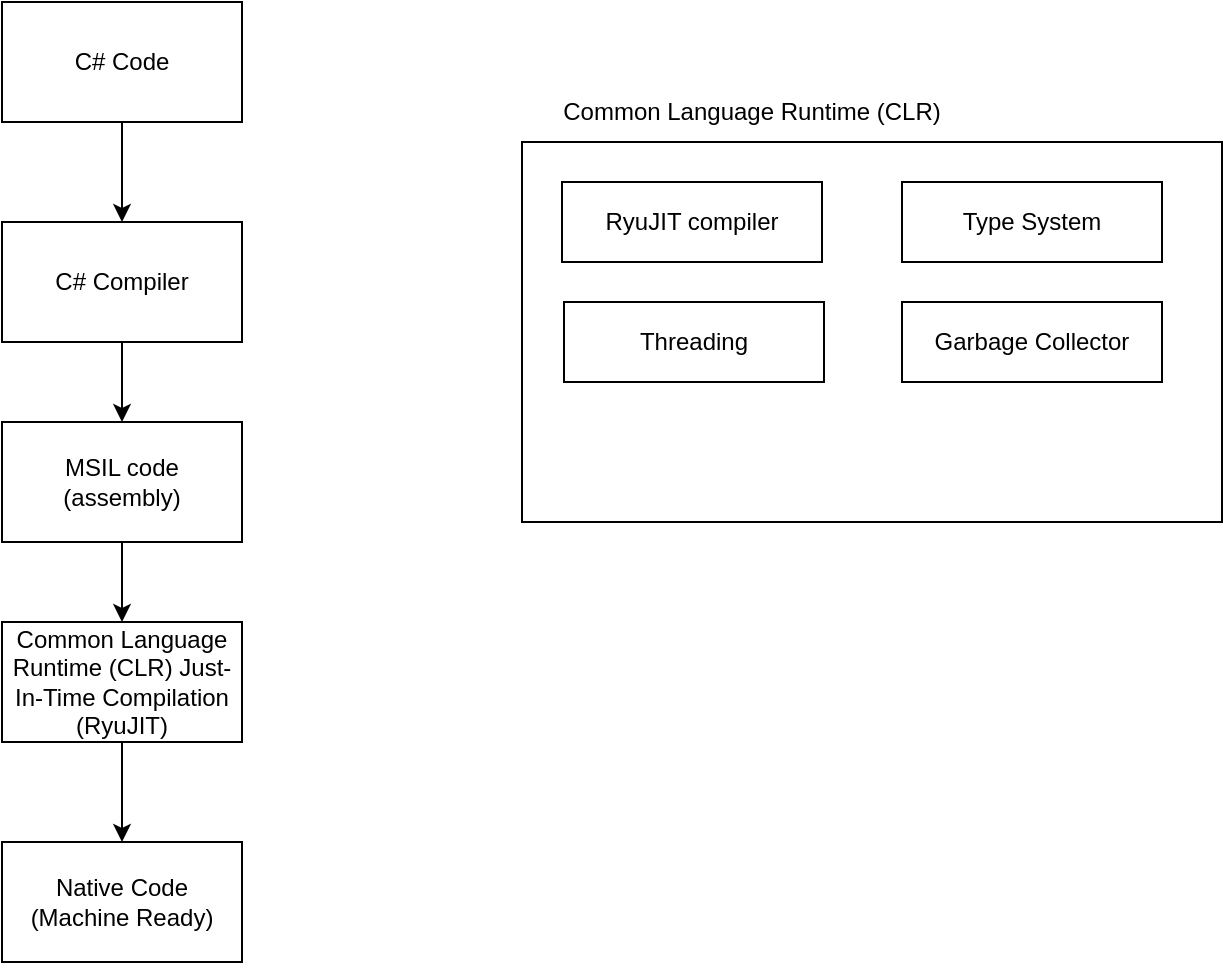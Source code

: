 <mxfile version="20.2.7" type="device" pages="4"><diagram id="EqhDodtBLY3X29llfgTE" name=".net runtime"><mxGraphModel dx="734" dy="426" grid="1" gridSize="10" guides="1" tooltips="1" connect="1" arrows="1" fold="1" page="1" pageScale="1" pageWidth="850" pageHeight="1100" math="0" shadow="0"><root><mxCell id="0"/><mxCell id="1" parent="0"/><mxCell id="lkFeLOQM8hWNqIpF7s_l-1" value="C# Code" style="rounded=0;whiteSpace=wrap;html=1;" vertex="1" parent="1"><mxGeometry x="40" y="40" width="120" height="60" as="geometry"/></mxCell><mxCell id="lkFeLOQM8hWNqIpF7s_l-2" value="" style="endArrow=classic;html=1;rounded=0;exitX=0.5;exitY=1;exitDx=0;exitDy=0;" edge="1" parent="1" source="lkFeLOQM8hWNqIpF7s_l-1"><mxGeometry width="50" height="50" relative="1" as="geometry"><mxPoint x="80" y="250" as="sourcePoint"/><mxPoint x="100" y="150" as="targetPoint"/></mxGeometry></mxCell><mxCell id="lkFeLOQM8hWNqIpF7s_l-5" style="edgeStyle=orthogonalEdgeStyle;rounded=0;orthogonalLoop=1;jettySize=auto;html=1;entryX=0.5;entryY=0;entryDx=0;entryDy=0;" edge="1" parent="1" source="lkFeLOQM8hWNqIpF7s_l-3" target="lkFeLOQM8hWNqIpF7s_l-4"><mxGeometry relative="1" as="geometry"/></mxCell><mxCell id="lkFeLOQM8hWNqIpF7s_l-3" value="C# Compiler" style="rounded=0;whiteSpace=wrap;html=1;" vertex="1" parent="1"><mxGeometry x="40" y="150" width="120" height="60" as="geometry"/></mxCell><mxCell id="lkFeLOQM8hWNqIpF7s_l-7" style="edgeStyle=orthogonalEdgeStyle;rounded=0;orthogonalLoop=1;jettySize=auto;html=1;exitX=0.5;exitY=1;exitDx=0;exitDy=0;entryX=0.5;entryY=0;entryDx=0;entryDy=0;" edge="1" parent="1" source="lkFeLOQM8hWNqIpF7s_l-4" target="lkFeLOQM8hWNqIpF7s_l-6"><mxGeometry relative="1" as="geometry"/></mxCell><mxCell id="lkFeLOQM8hWNqIpF7s_l-4" value="MSIL code (assembly)" style="rounded=0;whiteSpace=wrap;html=1;" vertex="1" parent="1"><mxGeometry x="40" y="250" width="120" height="60" as="geometry"/></mxCell><mxCell id="lkFeLOQM8hWNqIpF7s_l-9" style="edgeStyle=orthogonalEdgeStyle;rounded=0;orthogonalLoop=1;jettySize=auto;html=1;entryX=0.5;entryY=0;entryDx=0;entryDy=0;" edge="1" parent="1" source="lkFeLOQM8hWNqIpF7s_l-6" target="lkFeLOQM8hWNqIpF7s_l-8"><mxGeometry relative="1" as="geometry"/></mxCell><mxCell id="lkFeLOQM8hWNqIpF7s_l-6" value="Common Language Runtime (CLR) Just-In-Time Compilation (RyuJIT)" style="rounded=0;whiteSpace=wrap;html=1;" vertex="1" parent="1"><mxGeometry x="40" y="350" width="120" height="60" as="geometry"/></mxCell><mxCell id="lkFeLOQM8hWNqIpF7s_l-8" value="Native Code (Machine Ready)" style="rounded=0;whiteSpace=wrap;html=1;" vertex="1" parent="1"><mxGeometry x="40" y="460" width="120" height="60" as="geometry"/></mxCell><mxCell id="lkFeLOQM8hWNqIpF7s_l-10" value="" style="rounded=0;whiteSpace=wrap;html=1;" vertex="1" parent="1"><mxGeometry x="300" y="110" width="350" height="190" as="geometry"/></mxCell><mxCell id="lkFeLOQM8hWNqIpF7s_l-11" value="Common Language Runtime (CLR)" style="text;html=1;strokeColor=none;fillColor=none;align=center;verticalAlign=middle;whiteSpace=wrap;rounded=0;" vertex="1" parent="1"><mxGeometry x="300" y="80" width="230" height="30" as="geometry"/></mxCell><mxCell id="lkFeLOQM8hWNqIpF7s_l-12" value="RyuJIT compiler" style="rounded=0;whiteSpace=wrap;html=1;" vertex="1" parent="1"><mxGeometry x="320" y="130" width="130" height="40" as="geometry"/></mxCell><mxCell id="lkFeLOQM8hWNqIpF7s_l-13" value="Type System" style="rounded=0;whiteSpace=wrap;html=1;" vertex="1" parent="1"><mxGeometry x="490" y="130" width="130" height="40" as="geometry"/></mxCell><mxCell id="lkFeLOQM8hWNqIpF7s_l-14" value="Garbage Collector" style="rounded=0;whiteSpace=wrap;html=1;" vertex="1" parent="1"><mxGeometry x="490" y="190" width="130" height="40" as="geometry"/></mxCell><mxCell id="lkFeLOQM8hWNqIpF7s_l-15" value="Threading" style="rounded=0;whiteSpace=wrap;html=1;" vertex="1" parent="1"><mxGeometry x="321" y="190" width="130" height="40" as="geometry"/></mxCell></root></mxGraphModel></diagram><diagram id="tXZNL0y7pbcb8NgeNynk" name=".Net Framework"><mxGraphModel dx="734" dy="426" grid="1" gridSize="10" guides="1" tooltips="1" connect="1" arrows="1" fold="1" page="1" pageScale="1" pageWidth="850" pageHeight="1100" math="0" shadow="0"><root><mxCell id="0"/><mxCell id="1" parent="0"/><mxCell id="SE0EWChLTMquhQuVup0V-1" value=".NET Framework (Legacy)" style="rounded=0;whiteSpace=wrap;html=1;" vertex="1" parent="1"><mxGeometry x="40" y="80" width="120" height="60" as="geometry"/></mxCell><mxCell id="SE0EWChLTMquhQuVup0V-2" value=".NET Core" style="rounded=0;whiteSpace=wrap;html=1;" vertex="1" parent="1"><mxGeometry x="365" y="80" width="120" height="60" as="geometry"/></mxCell><mxCell id="SE0EWChLTMquhQuVup0V-3" value=".NET Standard" style="rounded=0;whiteSpace=wrap;html=1;" vertex="1" parent="1"><mxGeometry x="200" y="80" width="120" height="60" as="geometry"/></mxCell><mxCell id="SE0EWChLTMquhQuVup0V-4" value=".NET" style="rounded=0;whiteSpace=wrap;html=1;" vertex="1" parent="1"><mxGeometry x="530" y="80" width="120" height="60" as="geometry"/></mxCell><mxCell id="SE0EWChLTMquhQuVup0V-5" value="" style="endArrow=none;html=1;rounded=0;entryX=0.5;entryY=1;entryDx=0;entryDy=0;startArrow=none;" edge="1" parent="1" source="SE0EWChLTMquhQuVup0V-28" target="SE0EWChLTMquhQuVup0V-4"><mxGeometry width="50" height="50" relative="1" as="geometry"><mxPoint x="590" y="440" as="sourcePoint"/><mxPoint x="400" y="200" as="targetPoint"/></mxGeometry></mxCell><mxCell id="SE0EWChLTMquhQuVup0V-6" value="" style="endArrow=none;html=1;rounded=0;entryX=0.5;entryY=1;entryDx=0;entryDy=0;startArrow=none;" edge="1" parent="1" source="SE0EWChLTMquhQuVup0V-8" target="SE0EWChLTMquhQuVup0V-1"><mxGeometry width="50" height="50" relative="1" as="geometry"><mxPoint x="100" y="430" as="sourcePoint"/><mxPoint x="400" y="260" as="targetPoint"/></mxGeometry></mxCell><mxCell id="SE0EWChLTMquhQuVup0V-7" value=".NET 1.0" style="rounded=0;whiteSpace=wrap;html=1;" vertex="1" parent="1"><mxGeometry x="65" y="190" width="70" height="30" as="geometry"/></mxCell><mxCell id="SE0EWChLTMquhQuVup0V-9" value=".NET 3.5" style="rounded=0;whiteSpace=wrap;html=1;" vertex="1" parent="1"><mxGeometry x="65" y="330" width="70" height="30" as="geometry"/></mxCell><mxCell id="SE0EWChLTMquhQuVup0V-10" value=".NET 4.8 (Final Release)&lt;br&gt;" style="rounded=0;whiteSpace=wrap;html=1;" vertex="1" parent="1"><mxGeometry x="65" y="410" width="70" height="50" as="geometry"/></mxCell><mxCell id="SE0EWChLTMquhQuVup0V-8" value=".NET 2.0" style="rounded=0;whiteSpace=wrap;html=1;" vertex="1" parent="1"><mxGeometry x="65" y="260" width="70" height="30" as="geometry"/></mxCell><mxCell id="SE0EWChLTMquhQuVup0V-12" value="" style="endArrow=none;html=1;rounded=0;entryX=0.5;entryY=1;entryDx=0;entryDy=0;startArrow=none;" edge="1" parent="1" source="SE0EWChLTMquhQuVup0V-10" target="SE0EWChLTMquhQuVup0V-8"><mxGeometry width="50" height="50" relative="1" as="geometry"><mxPoint x="100" y="410" as="sourcePoint"/><mxPoint x="100" y="140" as="targetPoint"/></mxGeometry></mxCell><mxCell id="SE0EWChLTMquhQuVup0V-13" value="" style="endArrow=none;html=1;rounded=0;entryX=0.5;entryY=1;entryDx=0;entryDy=0;startArrow=none;" edge="1" parent="1" source="SE0EWChLTMquhQuVup0V-14" target="SE0EWChLTMquhQuVup0V-3"><mxGeometry width="50" height="50" relative="1" as="geometry"><mxPoint x="260" y="400" as="sourcePoint"/><mxPoint x="400" y="240" as="targetPoint"/></mxGeometry></mxCell><mxCell id="SE0EWChLTMquhQuVup0V-14" value=".NET Std 1.0" style="rounded=0;whiteSpace=wrap;html=1;" vertex="1" parent="1"><mxGeometry x="220" y="190" width="80" height="30" as="geometry"/></mxCell><mxCell id="SE0EWChLTMquhQuVup0V-15" value="" style="endArrow=none;html=1;rounded=0;entryX=0.5;entryY=1;entryDx=0;entryDy=0;startArrow=none;" edge="1" parent="1" source="SE0EWChLTMquhQuVup0V-16" target="SE0EWChLTMquhQuVup0V-14"><mxGeometry width="50" height="50" relative="1" as="geometry"><mxPoint x="260" y="400" as="sourcePoint"/><mxPoint x="260" y="140" as="targetPoint"/></mxGeometry></mxCell><mxCell id="SE0EWChLTMquhQuVup0V-16" value=".NET Std 2.0" style="rounded=0;whiteSpace=wrap;html=1;" vertex="1" parent="1"><mxGeometry x="220" y="260" width="80" height="30" as="geometry"/></mxCell><mxCell id="SE0EWChLTMquhQuVup0V-17" value="" style="endArrow=none;html=1;rounded=0;entryX=0.5;entryY=1;entryDx=0;entryDy=0;startArrow=none;" edge="1" parent="1" source="SE0EWChLTMquhQuVup0V-18" target="SE0EWChLTMquhQuVup0V-16"><mxGeometry width="50" height="50" relative="1" as="geometry"><mxPoint x="260" y="400" as="sourcePoint"/><mxPoint x="260" y="220" as="targetPoint"/></mxGeometry></mxCell><mxCell id="SE0EWChLTMquhQuVup0V-18" value=".NET Std 2.1 (Final Version)" style="rounded=0;whiteSpace=wrap;html=1;" vertex="1" parent="1"><mxGeometry x="220" y="330" width="80" height="30" as="geometry"/></mxCell><mxCell id="SE0EWChLTMquhQuVup0V-21" value="" style="endArrow=none;html=1;rounded=0;entryX=0.5;entryY=1;entryDx=0;entryDy=0;startArrow=none;" edge="1" parent="1" source="SE0EWChLTMquhQuVup0V-22" target="SE0EWChLTMquhQuVup0V-2"><mxGeometry width="50" height="50" relative="1" as="geometry"><mxPoint x="425" y="400" as="sourcePoint"/><mxPoint x="400" y="230" as="targetPoint"/></mxGeometry></mxCell><mxCell id="SE0EWChLTMquhQuVup0V-22" value=".NET Core 1.0" style="rounded=0;whiteSpace=wrap;html=1;" vertex="1" parent="1"><mxGeometry x="385" y="190" width="80" height="30" as="geometry"/></mxCell><mxCell id="SE0EWChLTMquhQuVup0V-23" value="" style="endArrow=none;html=1;rounded=0;entryX=0.5;entryY=1;entryDx=0;entryDy=0;startArrow=none;" edge="1" parent="1" source="SE0EWChLTMquhQuVup0V-25" target="SE0EWChLTMquhQuVup0V-22"><mxGeometry width="50" height="50" relative="1" as="geometry"><mxPoint x="425" y="400" as="sourcePoint"/><mxPoint x="425" y="140" as="targetPoint"/></mxGeometry></mxCell><mxCell id="SE0EWChLTMquhQuVup0V-24" value=".NET Core 2.0" style="rounded=0;whiteSpace=wrap;html=1;" vertex="1" parent="1"><mxGeometry x="385" y="260" width="80" height="30" as="geometry"/></mxCell><mxCell id="SE0EWChLTMquhQuVup0V-25" value=".NET Core 3.1" style="rounded=0;whiteSpace=wrap;html=1;" vertex="1" parent="1"><mxGeometry x="385" y="330" width="80" height="30" as="geometry"/></mxCell><mxCell id="SE0EWChLTMquhQuVup0V-27" value=".NET 5.0" style="rounded=0;whiteSpace=wrap;html=1;" vertex="1" parent="1"><mxGeometry x="550" y="190" width="80" height="30" as="geometry"/></mxCell><mxCell id="SE0EWChLTMquhQuVup0V-28" value=".NET 6.0 (LTS)" style="rounded=0;whiteSpace=wrap;html=1;" vertex="1" parent="1"><mxGeometry x="550" y="250" width="80" height="40" as="geometry"/></mxCell><mxCell id="SE0EWChLTMquhQuVup0V-29" value="" style="endArrow=none;html=1;rounded=0;entryX=0.5;entryY=1;entryDx=0;entryDy=0;startArrow=none;" edge="1" parent="1" source="SE0EWChLTMquhQuVup0V-30" target="SE0EWChLTMquhQuVup0V-28"><mxGeometry width="50" height="50" relative="1" as="geometry"><mxPoint x="590" y="440" as="sourcePoint"/><mxPoint x="590" y="140" as="targetPoint"/></mxGeometry></mxCell><mxCell id="SE0EWChLTMquhQuVup0V-30" value=".NET 7.0" style="rounded=0;whiteSpace=wrap;html=1;" vertex="1" parent="1"><mxGeometry x="550" y="330" width="80" height="30" as="geometry"/></mxCell><mxCell id="SE0EWChLTMquhQuVup0V-31" value="" style="endArrow=none;html=1;rounded=0;entryX=0.5;entryY=1;entryDx=0;entryDy=0;" edge="1" parent="1" target="SE0EWChLTMquhQuVup0V-30"><mxGeometry width="50" height="50" relative="1" as="geometry"><mxPoint x="590" y="440" as="sourcePoint"/><mxPoint x="590" y="290" as="targetPoint"/></mxGeometry></mxCell><mxCell id="SE0EWChLTMquhQuVup0V-32" value=".NET 8.0 (LTS)" style="rounded=0;whiteSpace=wrap;html=1;" vertex="1" parent="1"><mxGeometry x="550" y="410" width="80" height="40" as="geometry"/></mxCell><mxCell id="SE0EWChLTMquhQuVup0V-34" value="" style="endArrow=classic;html=1;rounded=0;entryX=0;entryY=0.5;entryDx=0;entryDy=0;exitX=1;exitY=0.5;exitDx=0;exitDy=0;" edge="1" parent="1" source="SE0EWChLTMquhQuVup0V-25" target="SE0EWChLTMquhQuVup0V-27"><mxGeometry width="50" height="50" relative="1" as="geometry"><mxPoint x="350" y="280" as="sourcePoint"/><mxPoint x="400" y="230" as="targetPoint"/></mxGeometry></mxCell><mxCell id="SE0EWChLTMquhQuVup0V-39" value="WCF, WF, WebForms" style="text;html=1;strokeColor=none;fillColor=none;align=center;verticalAlign=middle;whiteSpace=wrap;rounded=0;" vertex="1" parent="1"><mxGeometry x="120" y="464" width="60" height="30" as="geometry"/></mxCell><mxCell id="kt8GRoUYwUR3QHM5Zdmb-1" value="" style="shape=image;html=1;verticalAlign=top;verticalLabelPosition=bottom;labelBackgroundColor=#ffffff;imageAspect=0;aspect=fixed;image=https://cdn2.iconfinder.com/data/icons/halloween-scarry-hand-drawn-black-1/257/16-halloween-skull-bones-scarry-skeleton-128.png" vertex="1" parent="1"><mxGeometry x="87" y="460" width="33" height="33" as="geometry"/></mxCell></root></mxGraphModel></diagram><diagram id="rbiQYsKHLqC8CiH605wu" name="desktop"><mxGraphModel dx="734" dy="426" grid="1" gridSize="10" guides="1" tooltips="1" connect="1" arrows="1" fold="1" page="1" pageScale="1" pageWidth="850" pageHeight="1100" math="0" shadow="0"><root><mxCell id="0"/><mxCell id="1" parent="0"/><mxCell id="EzyA3tlDOAfNY05Zxf1I-3" style="edgeStyle=orthogonalEdgeStyle;rounded=0;orthogonalLoop=1;jettySize=auto;html=1;exitX=1;exitY=0.5;exitDx=0;exitDy=0;entryX=0;entryY=0.5;entryDx=0;entryDy=0;" edge="1" parent="1" source="EzyA3tlDOAfNY05Zxf1I-1" target="EzyA3tlDOAfNY05Zxf1I-2"><mxGeometry relative="1" as="geometry"><Array as="points"><mxPoint x="200" y="220"/><mxPoint x="200" y="150"/></Array></mxGeometry></mxCell><mxCell id="EzyA3tlDOAfNY05Zxf1I-5" style="edgeStyle=orthogonalEdgeStyle;rounded=0;orthogonalLoop=1;jettySize=auto;html=1;exitX=1;exitY=0.5;exitDx=0;exitDy=0;entryX=0;entryY=0.5;entryDx=0;entryDy=0;" edge="1" parent="1" source="EzyA3tlDOAfNY05Zxf1I-1" target="EzyA3tlDOAfNY05Zxf1I-4"><mxGeometry relative="1" as="geometry"/></mxCell><mxCell id="EzyA3tlDOAfNY05Zxf1I-1" value="WinUI 3.0" style="rounded=0;whiteSpace=wrap;html=1;" vertex="1" parent="1"><mxGeometry x="40" y="190" width="120" height="60" as="geometry"/></mxCell><mxCell id="EzyA3tlDOAfNY05Zxf1I-2" value="Universal Windows Platform (UWP) Apps" style="rounded=0;whiteSpace=wrap;html=1;" vertex="1" parent="1"><mxGeometry x="230" y="120" width="120" height="60" as="geometry"/></mxCell><mxCell id="EzyA3tlDOAfNY05Zxf1I-4" value="Windows Apps" style="rounded=0;whiteSpace=wrap;html=1;" vertex="1" parent="1"><mxGeometry x="240" y="260" width="120" height="60" as="geometry"/></mxCell></root></mxGraphModel></diagram><diagram id="QtCu1SYjSmQJGldk5eVa" name="webapp"><mxGraphModel dx="734" dy="426" grid="1" gridSize="10" guides="1" tooltips="1" connect="1" arrows="1" fold="1" page="1" pageScale="1" pageWidth="850" pageHeight="1100" math="0" shadow="0"><root><mxCell id="0"/><mxCell id="1" parent="0"/><mxCell id="NPD_5ionUns0zb2rnPba-21" value="" style="rounded=0;whiteSpace=wrap;html=1;" vertex="1" parent="1"><mxGeometry x="260" y="460" width="170" height="200" as="geometry"/></mxCell><mxCell id="NPD_5ionUns0zb2rnPba-15" value="" style="rounded=0;whiteSpace=wrap;html=1;" vertex="1" parent="1"><mxGeometry x="260" y="50" width="390" height="350" as="geometry"/></mxCell><mxCell id="NPD_5ionUns0zb2rnPba-1" value="Web App" style="rounded=0;whiteSpace=wrap;html=1;" vertex="1" parent="1"><mxGeometry x="80" y="180" width="120" height="60" as="geometry"/></mxCell><mxCell id="NPD_5ionUns0zb2rnPba-8" style="edgeStyle=orthogonalEdgeStyle;rounded=0;orthogonalLoop=1;jettySize=auto;html=1;exitX=0;exitY=0.5;exitDx=0;exitDy=0;entryX=1;entryY=0.5;entryDx=0;entryDy=0;" edge="1" parent="1" source="NPD_5ionUns0zb2rnPba-2" target="NPD_5ionUns0zb2rnPba-1"><mxGeometry relative="1" as="geometry"/></mxCell><mxCell id="NPD_5ionUns0zb2rnPba-2" value="ASP.NET Core MVC" style="rounded=0;whiteSpace=wrap;html=1;" vertex="1" parent="1"><mxGeometry x="280" y="80" width="120" height="60" as="geometry"/></mxCell><mxCell id="NPD_5ionUns0zb2rnPba-9" style="edgeStyle=orthogonalEdgeStyle;rounded=0;orthogonalLoop=1;jettySize=auto;html=1;exitX=0;exitY=0.5;exitDx=0;exitDy=0;entryX=1;entryY=0.5;entryDx=0;entryDy=0;" edge="1" parent="1" source="NPD_5ionUns0zb2rnPba-3" target="NPD_5ionUns0zb2rnPba-1"><mxGeometry relative="1" as="geometry"/></mxCell><mxCell id="NPD_5ionUns0zb2rnPba-3" value="ASP.NET Core Razor Pages (inline C# with HTML)" style="rounded=0;whiteSpace=wrap;html=1;" vertex="1" parent="1"><mxGeometry x="280" y="180" width="120" height="60" as="geometry"/></mxCell><mxCell id="NPD_5ionUns0zb2rnPba-10" style="edgeStyle=orthogonalEdgeStyle;rounded=0;orthogonalLoop=1;jettySize=auto;html=1;exitX=0;exitY=0.5;exitDx=0;exitDy=0;entryX=1;entryY=0.5;entryDx=0;entryDy=0;" edge="1" parent="1" source="NPD_5ionUns0zb2rnPba-4" target="NPD_5ionUns0zb2rnPba-1"><mxGeometry relative="1" as="geometry"/></mxCell><mxCell id="NPD_5ionUns0zb2rnPba-13" style="edgeStyle=orthogonalEdgeStyle;rounded=0;orthogonalLoop=1;jettySize=auto;html=1;exitX=1;exitY=0.5;exitDx=0;exitDy=0;entryX=0;entryY=0.5;entryDx=0;entryDy=0;" edge="1" parent="1" source="NPD_5ionUns0zb2rnPba-4" target="NPD_5ionUns0zb2rnPba-11"><mxGeometry relative="1" as="geometry"/></mxCell><mxCell id="NPD_5ionUns0zb2rnPba-14" style="edgeStyle=orthogonalEdgeStyle;rounded=0;orthogonalLoop=1;jettySize=auto;html=1;exitX=1;exitY=0.5;exitDx=0;exitDy=0;entryX=0;entryY=0.5;entryDx=0;entryDy=0;" edge="1" parent="1" source="NPD_5ionUns0zb2rnPba-4" target="NPD_5ionUns0zb2rnPba-12"><mxGeometry relative="1" as="geometry"/></mxCell><mxCell id="NPD_5ionUns0zb2rnPba-4" value="ASP.NET Core Blazor (No JS)" style="rounded=0;whiteSpace=wrap;html=1;" vertex="1" parent="1"><mxGeometry x="280" y="270" width="120" height="60" as="geometry"/></mxCell><mxCell id="NPD_5ionUns0zb2rnPba-11" value="Blazor Server (SignalR)" style="rounded=0;whiteSpace=wrap;html=1;" vertex="1" parent="1"><mxGeometry x="510" y="240" width="120" height="40" as="geometry"/></mxCell><mxCell id="NPD_5ionUns0zb2rnPba-12" value="Blazor WebAssembly (Run C# on Client Browser)" style="rounded=0;whiteSpace=wrap;html=1;" vertex="1" parent="1"><mxGeometry x="510" y="310" width="120" height="60" as="geometry"/></mxCell><mxCell id="NPD_5ionUns0zb2rnPba-16" value=".NET Core" style="text;html=1;strokeColor=none;fillColor=none;align=center;verticalAlign=middle;whiteSpace=wrap;rounded=0;" vertex="1" parent="1"><mxGeometry x="260" y="20" width="60" height="30" as="geometry"/></mxCell><mxCell id="NPD_5ionUns0zb2rnPba-19" style="edgeStyle=orthogonalEdgeStyle;rounded=0;orthogonalLoop=1;jettySize=auto;html=1;exitX=0;exitY=0.5;exitDx=0;exitDy=0;entryX=0.5;entryY=1;entryDx=0;entryDy=0;" edge="1" parent="1" source="NPD_5ionUns0zb2rnPba-17" target="NPD_5ionUns0zb2rnPba-1"><mxGeometry relative="1" as="geometry"/></mxCell><mxCell id="NPD_5ionUns0zb2rnPba-17" value="ASP.NET MVC" style="rounded=0;whiteSpace=wrap;html=1;" vertex="1" parent="1"><mxGeometry x="280" y="482" width="120" height="60" as="geometry"/></mxCell><mxCell id="NPD_5ionUns0zb2rnPba-20" style="edgeStyle=orthogonalEdgeStyle;rounded=0;orthogonalLoop=1;jettySize=auto;html=1;exitX=0;exitY=0.5;exitDx=0;exitDy=0;entryX=0.5;entryY=1;entryDx=0;entryDy=0;" edge="1" parent="1" source="NPD_5ionUns0zb2rnPba-18" target="NPD_5ionUns0zb2rnPba-1"><mxGeometry relative="1" as="geometry"/></mxCell><mxCell id="NPD_5ionUns0zb2rnPba-18" value="ASP.NET WebForms" style="rounded=0;whiteSpace=wrap;html=1;" vertex="1" parent="1"><mxGeometry x="280" y="572" width="120" height="60" as="geometry"/></mxCell><mxCell id="NPD_5ionUns0zb2rnPba-22" value=".NET Framework" style="text;html=1;strokeColor=none;fillColor=none;align=center;verticalAlign=middle;whiteSpace=wrap;rounded=0;" vertex="1" parent="1"><mxGeometry x="260" y="430" width="110" height="30" as="geometry"/></mxCell></root></mxGraphModel></diagram></mxfile>